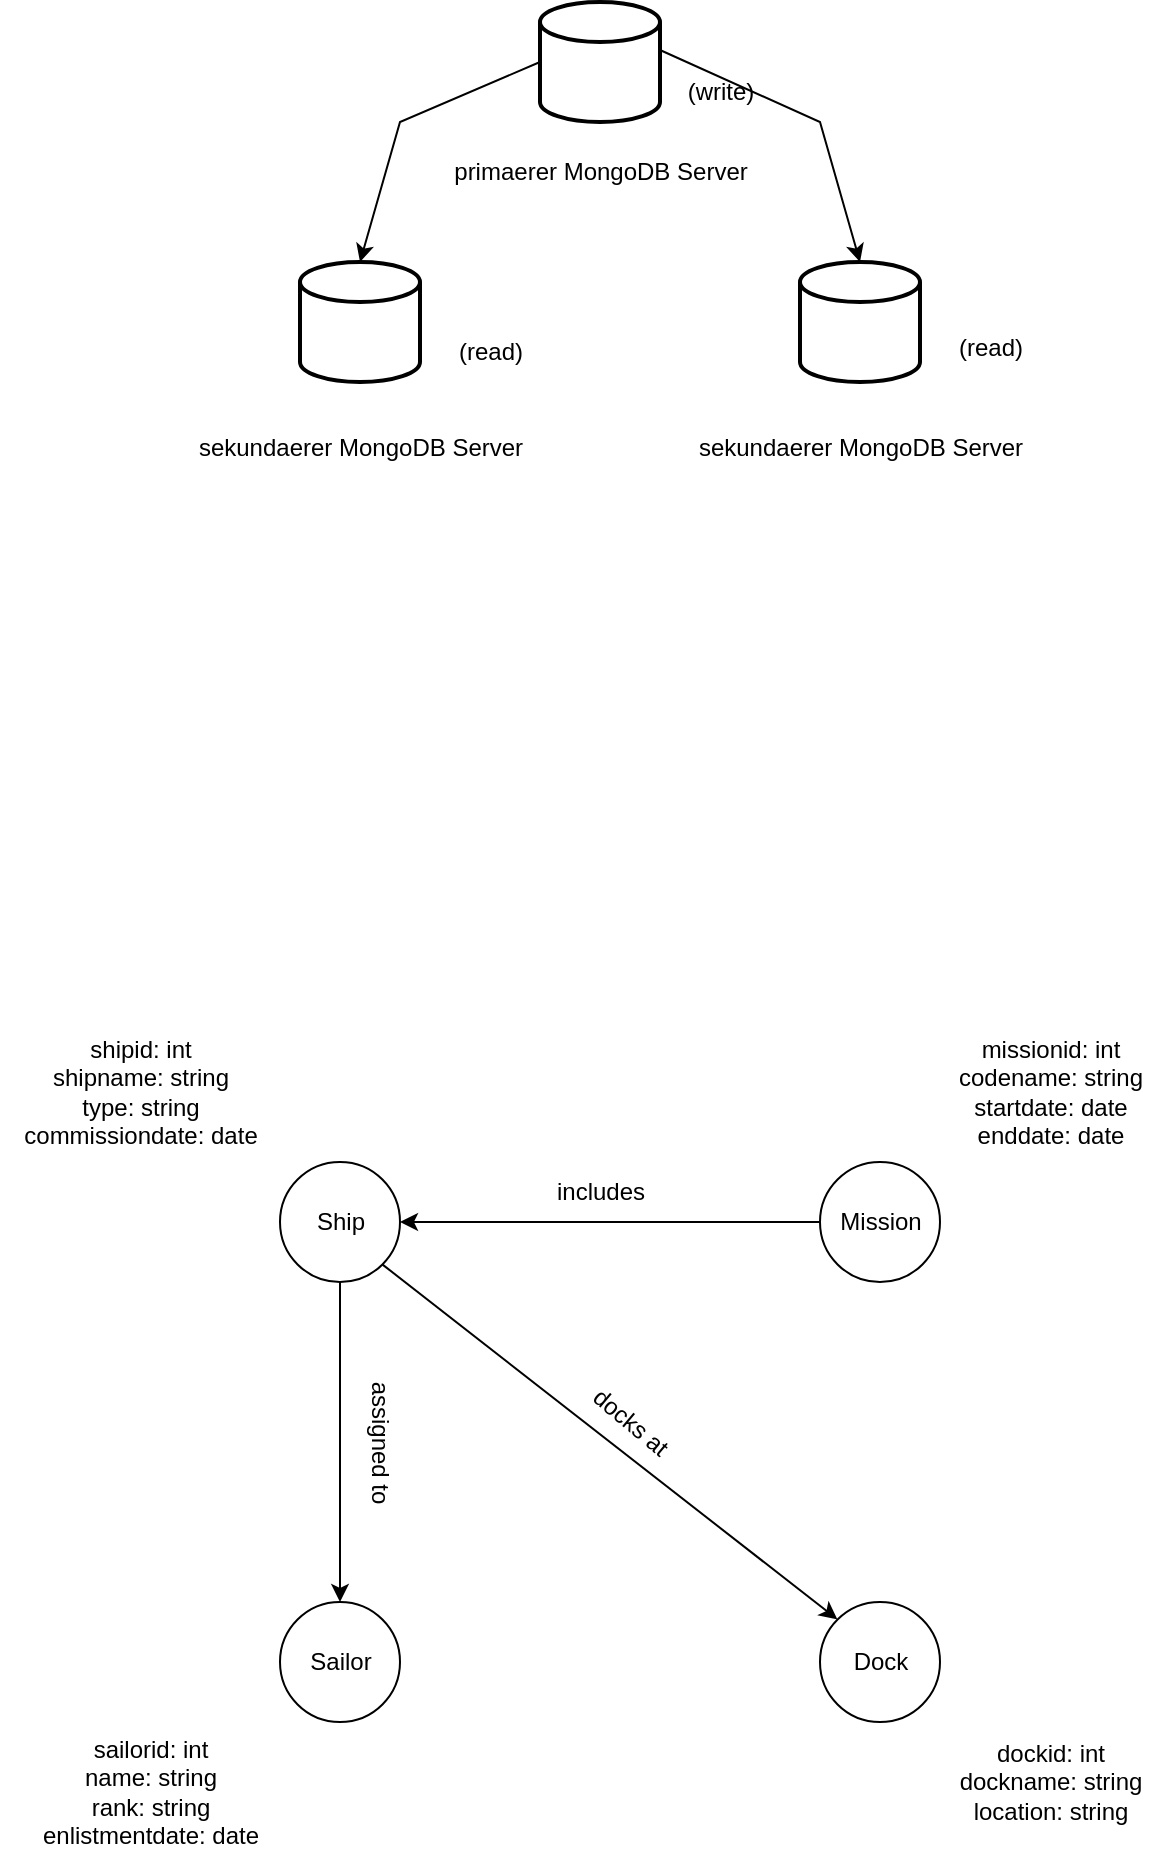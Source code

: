 <mxfile version="24.6.4" type="device">
  <diagram name="Page-1" id="VH8i9e0uUJv6PNGk_LA1">
    <mxGraphModel dx="1048" dy="531" grid="1" gridSize="10" guides="1" tooltips="1" connect="1" arrows="1" fold="1" page="1" pageScale="1" pageWidth="827" pageHeight="1169" math="0" shadow="0">
      <root>
        <mxCell id="0" />
        <mxCell id="1" parent="0" />
        <mxCell id="QbIVaBJsHX0RIEPLZKNT-1" value="" style="strokeWidth=2;html=1;shape=mxgraph.flowchart.database;whiteSpace=wrap;" parent="1" vertex="1">
          <mxGeometry x="370" y="60" width="60" height="60" as="geometry" />
        </mxCell>
        <mxCell id="QbIVaBJsHX0RIEPLZKNT-2" value="primaerer MongoDB Server" style="text;html=1;align=center;verticalAlign=middle;resizable=0;points=[];autosize=1;strokeColor=none;fillColor=none;" parent="1" vertex="1">
          <mxGeometry x="315" y="130" width="170" height="30" as="geometry" />
        </mxCell>
        <mxCell id="QbIVaBJsHX0RIEPLZKNT-3" value="(write)" style="text;html=1;align=center;verticalAlign=middle;resizable=0;points=[];autosize=1;strokeColor=none;fillColor=none;" parent="1" vertex="1">
          <mxGeometry x="430" y="90" width="60" height="30" as="geometry" />
        </mxCell>
        <mxCell id="QbIVaBJsHX0RIEPLZKNT-4" value="" style="strokeWidth=2;html=1;shape=mxgraph.flowchart.database;whiteSpace=wrap;" parent="1" vertex="1">
          <mxGeometry x="250" y="190" width="60" height="60" as="geometry" />
        </mxCell>
        <mxCell id="QbIVaBJsHX0RIEPLZKNT-5" value="sekundaerer MongoDB Server" style="text;html=1;align=center;verticalAlign=middle;resizable=0;points=[];autosize=1;strokeColor=none;fillColor=none;" parent="1" vertex="1">
          <mxGeometry x="190" y="268" width="180" height="30" as="geometry" />
        </mxCell>
        <mxCell id="QbIVaBJsHX0RIEPLZKNT-6" value="" style="strokeWidth=2;html=1;shape=mxgraph.flowchart.database;whiteSpace=wrap;" parent="1" vertex="1">
          <mxGeometry x="500" y="190" width="60" height="60" as="geometry" />
        </mxCell>
        <mxCell id="QbIVaBJsHX0RIEPLZKNT-7" value="sekundaerer MongoDB Server" style="text;html=1;align=center;verticalAlign=middle;resizable=0;points=[];autosize=1;strokeColor=none;fillColor=none;" parent="1" vertex="1">
          <mxGeometry x="440" y="268" width="180" height="30" as="geometry" />
        </mxCell>
        <mxCell id="QbIVaBJsHX0RIEPLZKNT-8" value="" style="endArrow=classic;html=1;rounded=0;exitX=0;exitY=0.5;exitDx=0;exitDy=0;exitPerimeter=0;entryX=0.5;entryY=0;entryDx=0;entryDy=0;entryPerimeter=0;" parent="1" source="QbIVaBJsHX0RIEPLZKNT-1" target="QbIVaBJsHX0RIEPLZKNT-4" edge="1">
          <mxGeometry width="50" height="50" relative="1" as="geometry">
            <mxPoint x="390" y="300" as="sourcePoint" />
            <mxPoint x="440" y="250" as="targetPoint" />
            <Array as="points">
              <mxPoint x="300" y="120" />
            </Array>
          </mxGeometry>
        </mxCell>
        <mxCell id="QbIVaBJsHX0RIEPLZKNT-9" value="" style="endArrow=classic;html=1;rounded=0;exitX=1;exitY=0.4;exitDx=0;exitDy=0;exitPerimeter=0;entryX=0.5;entryY=0;entryDx=0;entryDy=0;entryPerimeter=0;" parent="1" source="QbIVaBJsHX0RIEPLZKNT-1" target="QbIVaBJsHX0RIEPLZKNT-6" edge="1">
          <mxGeometry width="50" height="50" relative="1" as="geometry">
            <mxPoint x="710" y="50" as="sourcePoint" />
            <mxPoint x="620" y="150" as="targetPoint" />
            <Array as="points">
              <mxPoint x="510" y="120" />
            </Array>
          </mxGeometry>
        </mxCell>
        <mxCell id="QbIVaBJsHX0RIEPLZKNT-10" value="(read)" style="text;html=1;align=center;verticalAlign=middle;resizable=0;points=[];autosize=1;strokeColor=none;fillColor=none;" parent="1" vertex="1">
          <mxGeometry x="570" y="218" width="50" height="30" as="geometry" />
        </mxCell>
        <mxCell id="QbIVaBJsHX0RIEPLZKNT-11" value="(read)" style="text;html=1;align=center;verticalAlign=middle;resizable=0;points=[];autosize=1;strokeColor=none;fillColor=none;" parent="1" vertex="1">
          <mxGeometry x="320" y="220" width="50" height="30" as="geometry" />
        </mxCell>
        <mxCell id="H25z-8JFa3tywoeOWDJ_-1" value="" style="verticalLabelPosition=bottom;verticalAlign=top;html=1;shape=mxgraph.flowchart.on-page_reference;" parent="1" vertex="1">
          <mxGeometry x="240" y="640" width="60" height="60" as="geometry" />
        </mxCell>
        <mxCell id="H25z-8JFa3tywoeOWDJ_-2" value="Ship" style="text;html=1;align=center;verticalAlign=middle;resizable=0;points=[];autosize=1;strokeColor=none;fillColor=none;" parent="1" vertex="1">
          <mxGeometry x="245" y="655" width="50" height="30" as="geometry" />
        </mxCell>
        <mxCell id="H25z-8JFa3tywoeOWDJ_-3" value="" style="verticalLabelPosition=bottom;verticalAlign=top;html=1;shape=mxgraph.flowchart.on-page_reference;" parent="1" vertex="1">
          <mxGeometry x="510" y="640" width="60" height="60" as="geometry" />
        </mxCell>
        <mxCell id="H25z-8JFa3tywoeOWDJ_-4" value="" style="verticalLabelPosition=bottom;verticalAlign=top;html=1;shape=mxgraph.flowchart.on-page_reference;" parent="1" vertex="1">
          <mxGeometry x="510" y="860" width="60" height="60" as="geometry" />
        </mxCell>
        <mxCell id="H25z-8JFa3tywoeOWDJ_-5" value="" style="verticalLabelPosition=bottom;verticalAlign=top;html=1;shape=mxgraph.flowchart.on-page_reference;" parent="1" vertex="1">
          <mxGeometry x="240" y="860" width="60" height="60" as="geometry" />
        </mxCell>
        <mxCell id="H25z-8JFa3tywoeOWDJ_-6" value="Mission" style="text;html=1;align=center;verticalAlign=middle;resizable=0;points=[];autosize=1;strokeColor=none;fillColor=none;" parent="1" vertex="1">
          <mxGeometry x="510" y="655" width="60" height="30" as="geometry" />
        </mxCell>
        <mxCell id="H25z-8JFa3tywoeOWDJ_-7" value="Sailor" style="text;html=1;align=center;verticalAlign=middle;resizable=0;points=[];autosize=1;strokeColor=none;fillColor=none;" parent="1" vertex="1">
          <mxGeometry x="245" y="875" width="50" height="30" as="geometry" />
        </mxCell>
        <mxCell id="H25z-8JFa3tywoeOWDJ_-8" value="&lt;div&gt;Dock&lt;/div&gt;" style="text;html=1;align=center;verticalAlign=middle;resizable=0;points=[];autosize=1;strokeColor=none;fillColor=none;" parent="1" vertex="1">
          <mxGeometry x="515" y="875" width="50" height="30" as="geometry" />
        </mxCell>
        <mxCell id="H25z-8JFa3tywoeOWDJ_-9" value="" style="endArrow=classic;html=1;rounded=0;exitX=0;exitY=0.5;exitDx=0;exitDy=0;exitPerimeter=0;entryX=1;entryY=0.5;entryDx=0;entryDy=0;entryPerimeter=0;" parent="1" source="H25z-8JFa3tywoeOWDJ_-3" target="H25z-8JFa3tywoeOWDJ_-1" edge="1">
          <mxGeometry width="50" height="50" relative="1" as="geometry">
            <mxPoint x="440" y="805" as="sourcePoint" />
            <mxPoint x="360" y="725" as="targetPoint" />
          </mxGeometry>
        </mxCell>
        <mxCell id="H25z-8JFa3tywoeOWDJ_-10" value="includes" style="text;html=1;align=center;verticalAlign=middle;resizable=0;points=[];autosize=1;strokeColor=none;fillColor=none;" parent="1" vertex="1">
          <mxGeometry x="365" y="640" width="70" height="30" as="geometry" />
        </mxCell>
        <mxCell id="H25z-8JFa3tywoeOWDJ_-11" value="" style="endArrow=classic;html=1;rounded=0;exitX=0.855;exitY=0.855;exitDx=0;exitDy=0;exitPerimeter=0;entryX=0.145;entryY=0.145;entryDx=0;entryDy=0;entryPerimeter=0;" parent="1" source="H25z-8JFa3tywoeOWDJ_-1" target="H25z-8JFa3tywoeOWDJ_-4" edge="1">
          <mxGeometry width="50" height="50" relative="1" as="geometry">
            <mxPoint x="370" y="855" as="sourcePoint" />
            <mxPoint x="420" y="805" as="targetPoint" />
          </mxGeometry>
        </mxCell>
        <mxCell id="H25z-8JFa3tywoeOWDJ_-12" value="docks at" style="text;html=1;align=center;verticalAlign=middle;resizable=0;points=[];autosize=1;strokeColor=none;fillColor=none;rotation=40;" parent="1" vertex="1">
          <mxGeometry x="380" y="755" width="70" height="30" as="geometry" />
        </mxCell>
        <mxCell id="H25z-8JFa3tywoeOWDJ_-13" value="" style="endArrow=classic;html=1;rounded=0;entryX=0.5;entryY=0;entryDx=0;entryDy=0;entryPerimeter=0;exitX=0.5;exitY=1;exitDx=0;exitDy=0;exitPerimeter=0;" parent="1" source="H25z-8JFa3tywoeOWDJ_-1" target="H25z-8JFa3tywoeOWDJ_-5" edge="1">
          <mxGeometry width="50" height="50" relative="1" as="geometry">
            <mxPoint x="220" y="770" as="sourcePoint" />
            <mxPoint x="420" y="805" as="targetPoint" />
          </mxGeometry>
        </mxCell>
        <mxCell id="H25z-8JFa3tywoeOWDJ_-14" value="assigned to " style="text;html=1;align=center;verticalAlign=middle;resizable=0;points=[];autosize=1;strokeColor=none;fillColor=none;rotation=90;" parent="1" vertex="1">
          <mxGeometry x="250" y="765" width="80" height="30" as="geometry" />
        </mxCell>
        <mxCell id="H25z-8JFa3tywoeOWDJ_-15" value="&lt;div&gt;shipid: int&lt;br&gt;&lt;/div&gt;&lt;div&gt;shipname: string&lt;/div&gt;&lt;div&gt;type: string&lt;/div&gt;commissiondate: date" style="text;html=1;align=center;verticalAlign=middle;resizable=0;points=[];autosize=1;strokeColor=none;fillColor=none;" parent="1" vertex="1">
          <mxGeometry x="100" y="570" width="140" height="70" as="geometry" />
        </mxCell>
        <mxCell id="H25z-8JFa3tywoeOWDJ_-16" value="&lt;div&gt;missionid: int&lt;/div&gt;&lt;div&gt;codename: string&lt;/div&gt;&lt;div&gt;startdate: date&lt;/div&gt;&lt;div&gt;enddate: date&lt;/div&gt;" style="text;html=1;align=center;verticalAlign=middle;resizable=0;points=[];autosize=1;strokeColor=none;fillColor=none;" parent="1" vertex="1">
          <mxGeometry x="570" y="570" width="110" height="70" as="geometry" />
        </mxCell>
        <mxCell id="H25z-8JFa3tywoeOWDJ_-17" value="&lt;div&gt;dockid: int&lt;br&gt;&lt;/div&gt;&lt;div&gt;dockname: string&lt;/div&gt;&lt;div&gt;location: string&lt;br&gt;&lt;/div&gt;" style="text;html=1;align=center;verticalAlign=middle;resizable=0;points=[];autosize=1;strokeColor=none;fillColor=none;" parent="1" vertex="1">
          <mxGeometry x="570" y="920" width="110" height="60" as="geometry" />
        </mxCell>
        <mxCell id="H25z-8JFa3tywoeOWDJ_-18" value="&lt;div&gt;sailorid: int&lt;br&gt;&lt;/div&gt;&lt;div&gt;name: string&lt;/div&gt;&lt;div&gt;rank: string&lt;/div&gt;&lt;div&gt;enlistmentdate: date&lt;br&gt;&lt;/div&gt;" style="text;html=1;align=center;verticalAlign=middle;resizable=0;points=[];autosize=1;strokeColor=none;fillColor=none;" parent="1" vertex="1">
          <mxGeometry x="110" y="920" width="130" height="70" as="geometry" />
        </mxCell>
      </root>
    </mxGraphModel>
  </diagram>
</mxfile>
